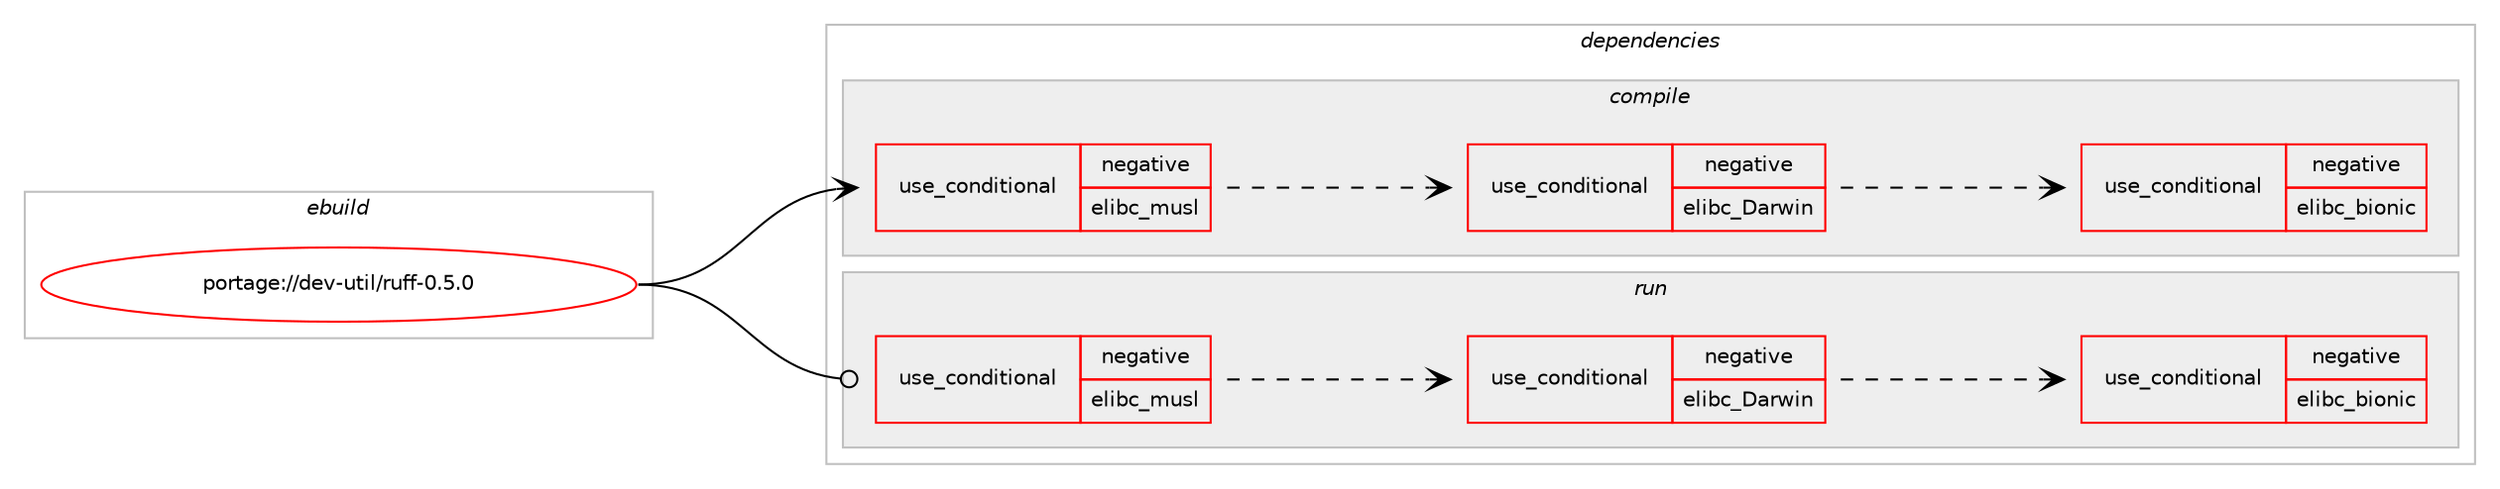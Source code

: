 digraph prolog {

# *************
# Graph options
# *************

newrank=true;
concentrate=true;
compound=true;
graph [rankdir=LR,fontname=Helvetica,fontsize=10,ranksep=1.5];#, ranksep=2.5, nodesep=0.2];
edge  [arrowhead=vee];
node  [fontname=Helvetica,fontsize=10];

# **********
# The ebuild
# **********

subgraph cluster_leftcol {
color=gray;
rank=same;
label=<<i>ebuild</i>>;
id [label="portage://dev-util/ruff-0.5.0", color=red, width=4, href="../dev-util/ruff-0.5.0.svg"];
}

# ****************
# The dependencies
# ****************

subgraph cluster_midcol {
color=gray;
label=<<i>dependencies</i>>;
subgraph cluster_compile {
fillcolor="#eeeeee";
style=filled;
label=<<i>compile</i>>;
subgraph cond60283 {
dependency111999 [label=<<TABLE BORDER="0" CELLBORDER="1" CELLSPACING="0" CELLPADDING="4"><TR><TD ROWSPAN="3" CELLPADDING="10">use_conditional</TD></TR><TR><TD>negative</TD></TR><TR><TD>elibc_musl</TD></TR></TABLE>>, shape=none, color=red];
subgraph cond60284 {
dependency112000 [label=<<TABLE BORDER="0" CELLBORDER="1" CELLSPACING="0" CELLPADDING="4"><TR><TD ROWSPAN="3" CELLPADDING="10">use_conditional</TD></TR><TR><TD>negative</TD></TR><TR><TD>elibc_Darwin</TD></TR></TABLE>>, shape=none, color=red];
subgraph cond60285 {
dependency112001 [label=<<TABLE BORDER="0" CELLBORDER="1" CELLSPACING="0" CELLPADDING="4"><TR><TD ROWSPAN="3" CELLPADDING="10">use_conditional</TD></TR><TR><TD>negative</TD></TR><TR><TD>elibc_bionic</TD></TR></TABLE>>, shape=none, color=red];
# *** BEGIN UNKNOWN DEPENDENCY TYPE (TODO) ***
# dependency112001 -> package_dependency(portage://dev-util/ruff-0.5.0,install,no,dev-libs,jemalloc,none,[,,],any_same_slot,[])
# *** END UNKNOWN DEPENDENCY TYPE (TODO) ***

}
dependency112000:e -> dependency112001:w [weight=20,style="dashed",arrowhead="vee"];
}
dependency111999:e -> dependency112000:w [weight=20,style="dashed",arrowhead="vee"];
}
id:e -> dependency111999:w [weight=20,style="solid",arrowhead="vee"];
# *** BEGIN UNKNOWN DEPENDENCY TYPE (TODO) ***
# id -> package_dependency(portage://dev-util/ruff-0.5.0,install,no,app-arch,zstd,none,[,,],[],[])
# *** END UNKNOWN DEPENDENCY TYPE (TODO) ***

}
subgraph cluster_compileandrun {
fillcolor="#eeeeee";
style=filled;
label=<<i>compile and run</i>>;
}
subgraph cluster_run {
fillcolor="#eeeeee";
style=filled;
label=<<i>run</i>>;
subgraph cond60286 {
dependency112002 [label=<<TABLE BORDER="0" CELLBORDER="1" CELLSPACING="0" CELLPADDING="4"><TR><TD ROWSPAN="3" CELLPADDING="10">use_conditional</TD></TR><TR><TD>negative</TD></TR><TR><TD>elibc_musl</TD></TR></TABLE>>, shape=none, color=red];
subgraph cond60287 {
dependency112003 [label=<<TABLE BORDER="0" CELLBORDER="1" CELLSPACING="0" CELLPADDING="4"><TR><TD ROWSPAN="3" CELLPADDING="10">use_conditional</TD></TR><TR><TD>negative</TD></TR><TR><TD>elibc_Darwin</TD></TR></TABLE>>, shape=none, color=red];
subgraph cond60288 {
dependency112004 [label=<<TABLE BORDER="0" CELLBORDER="1" CELLSPACING="0" CELLPADDING="4"><TR><TD ROWSPAN="3" CELLPADDING="10">use_conditional</TD></TR><TR><TD>negative</TD></TR><TR><TD>elibc_bionic</TD></TR></TABLE>>, shape=none, color=red];
# *** BEGIN UNKNOWN DEPENDENCY TYPE (TODO) ***
# dependency112004 -> package_dependency(portage://dev-util/ruff-0.5.0,run,no,dev-libs,jemalloc,none,[,,],any_same_slot,[])
# *** END UNKNOWN DEPENDENCY TYPE (TODO) ***

}
dependency112003:e -> dependency112004:w [weight=20,style="dashed",arrowhead="vee"];
}
dependency112002:e -> dependency112003:w [weight=20,style="dashed",arrowhead="vee"];
}
id:e -> dependency112002:w [weight=20,style="solid",arrowhead="odot"];
}
}

# **************
# The candidates
# **************

subgraph cluster_choices {
rank=same;
color=gray;
label=<<i>candidates</i>>;

}

}
